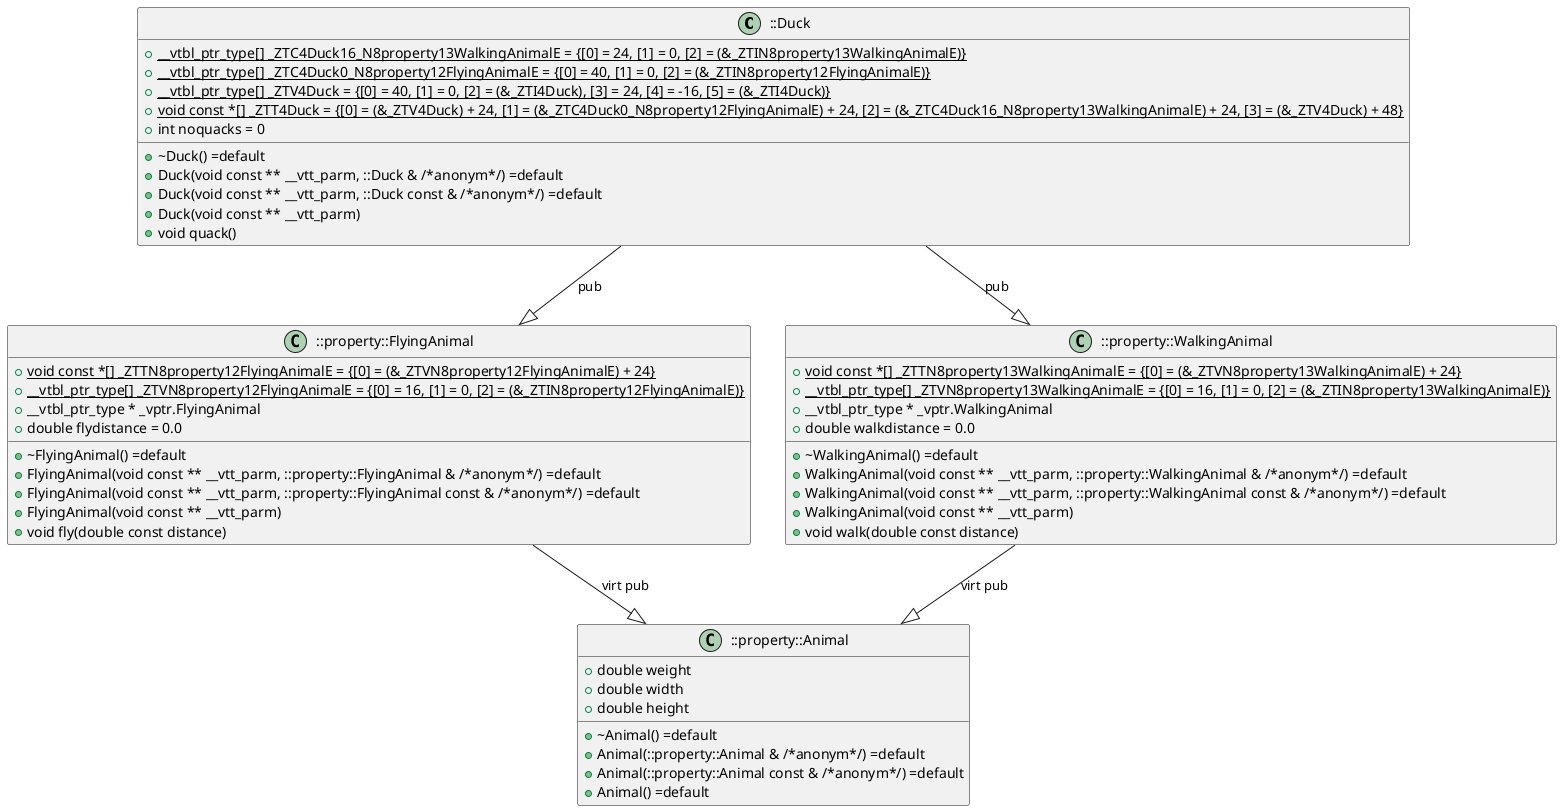 @startuml

class "::Duck" as @101 {
    {field} {static} + __vtbl_ptr_type[] _ZTC4Duck16_N8property13WalkingAnimalE = {[0] = 24, [1] = 0, [2] = (&_ZTIN8property13WalkingAnimalE)}
    {field} {static} + __vtbl_ptr_type[] _ZTC4Duck0_N8property12FlyingAnimalE = {[0] = 40, [1] = 0, [2] = (&_ZTIN8property12FlyingAnimalE)}
    {field} {static} + __vtbl_ptr_type[] _ZTV4Duck = {[0] = 40, [1] = 0, [2] = (&_ZTI4Duck), [3] = 24, [4] = -16, [5] = (&_ZTI4Duck)}
    {field} {static} + void const *[] _ZTT4Duck = {[0] = (&_ZTV4Duck) + 24, [1] = (&_ZTC4Duck0_N8property12FlyingAnimalE) + 24, [2] = (&_ZTC4Duck16_N8property13WalkingAnimalE) + 24, [3] = (&_ZTV4Duck) + 48}
    {field} + int noquacks = 0
    {method} +  ~Duck() =default
    {method} +  Duck(void const ** __vtt_parm, ::Duck & /*anonym*/) =default
    {method} +  Duck(void const ** __vtt_parm, ::Duck const & /*anonym*/) =default
    {method} +  Duck(void const ** __vtt_parm) 
    {method} + void quack() 
}
class "::property::FlyingAnimal" as @122 {
    {field} {static} + void const *[] _ZTTN8property12FlyingAnimalE = {[0] = (&_ZTVN8property12FlyingAnimalE) + 24}
    {field} {static} + __vtbl_ptr_type[] _ZTVN8property12FlyingAnimalE = {[0] = 16, [1] = 0, [2] = (&_ZTIN8property12FlyingAnimalE)}
    {field} + __vtbl_ptr_type * _vptr.FlyingAnimal
    {field} + double flydistance = 0.0
    {method} +  ~FlyingAnimal() =default
    {method} +  FlyingAnimal(void const ** __vtt_parm, ::property::FlyingAnimal & /*anonym*/) =default
    {method} +  FlyingAnimal(void const ** __vtt_parm, ::property::FlyingAnimal const & /*anonym*/) =default
    {method} +  FlyingAnimal(void const ** __vtt_parm) 
    {method} + void fly(double const distance) 
}
class "::property::WalkingAnimal" as @123 {
    {field} {static} + void const *[] _ZTTN8property13WalkingAnimalE = {[0] = (&_ZTVN8property13WalkingAnimalE) + 24}
    {field} {static} + __vtbl_ptr_type[] _ZTVN8property13WalkingAnimalE = {[0] = 16, [1] = 0, [2] = (&_ZTIN8property13WalkingAnimalE)}
    {field} + __vtbl_ptr_type * _vptr.WalkingAnimal
    {field} + double walkdistance = 0.0
    {method} +  ~WalkingAnimal() =default
    {method} +  WalkingAnimal(void const ** __vtt_parm, ::property::WalkingAnimal & /*anonym*/) =default
    {method} +  WalkingAnimal(void const ** __vtt_parm, ::property::WalkingAnimal const & /*anonym*/) =default
    {method} +  WalkingAnimal(void const ** __vtt_parm) 
    {method} + void walk(double const distance) 
}
class "::property::Animal" as @153 {
    {field} + double weight
    {field} + double width
    {field} + double height
    {method} +  ~Animal() =default
    {method} +  Animal(::property::Animal & /*anonym*/) =default
    {method} +  Animal(::property::Animal const & /*anonym*/) =default
    {method} +  Animal() =default
}

' ::Duck --|> ::property::FlyingAnimal
"@101" --|> "@122": "pub"
' ::Duck --|> ::property::WalkingAnimal
"@101" --|> "@123": "pub"
' ::property::FlyingAnimal --|> ::property::Animal
"@122" --|> "@153": "virt pub"
' ::property::WalkingAnimal --|> ::property::Animal
"@123" --|> "@153": "virt pub"

@enduml
